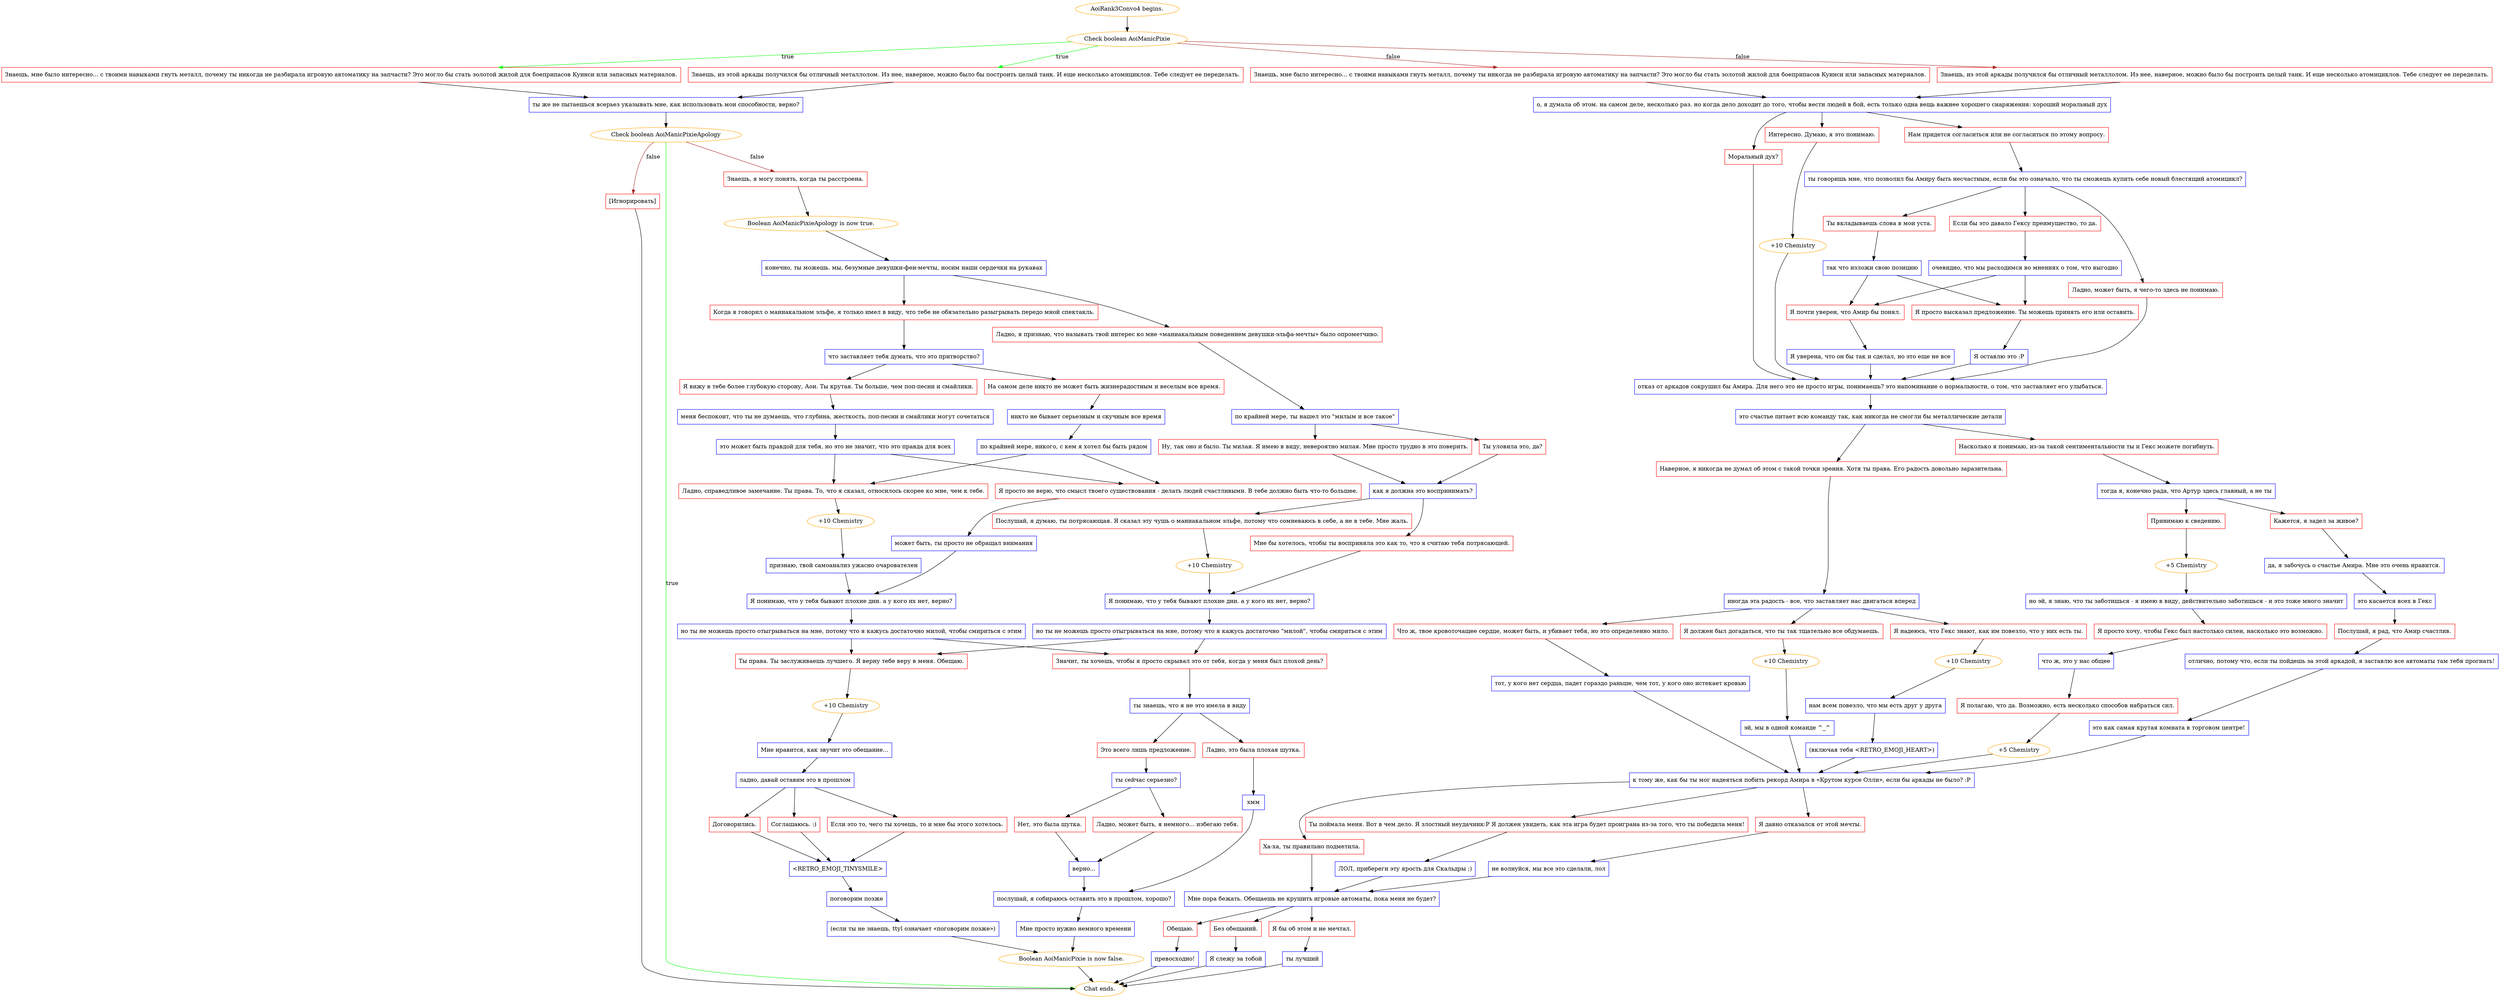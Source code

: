 digraph {
	"AoiRank3Convo4 begins." [color=orange];
		"AoiRank3Convo4 begins." -> j3883439251;
	j3883439251 [label="Check boolean AoiManicPixie",color=orange];
		j3883439251 -> j2281970516 [label=true,color=green];
		j3883439251 -> j2530342315 [label=true,color=green];
		j3883439251 -> j1448913249 [label=false,color=brown];
		j3883439251 -> j2191890198 [label=false,color=brown];
	j2281970516 [label="Знаешь, мне было интересно... с твоими навыками гнуть металл, почему ты никогда не разбирала игровую автоматику на запчасти? Это могло бы стать золотой жилой для боеприпасов Куинси или запасных материалов.",shape=box,color=red];
		j2281970516 -> j3828322403;
	j2530342315 [label="Знаешь, из этой аркады получился бы отличный металлолом. Из нее, наверное, можно было бы построить целый танк. И еще несколько атомициклов. Тебе следует ее переделать.",shape=box,color=red];
		j2530342315 -> j3828322403;
	j1448913249 [label="Знаешь, мне было интересно... с твоими навыками гнуть металл, почему ты никогда не разбирала игровую автоматику на запчасти? Это могло бы стать золотой жилой для боеприпасов Куинси или запасных материалов.",shape=box,color=red];
		j1448913249 -> j1575826339;
	j2191890198 [label="Знаешь, из этой аркады получился бы отличный металлолом. Из нее, наверное, можно было бы построить целый танк. И еще несколько атомициклов. Тебе следует ее переделать.",shape=box,color=red];
		j2191890198 -> j1575826339;
	j3828322403 [label="ты же не пытаешься всерьез указывать мне, как использовать мои способности, верно?",shape=box,color=blue];
		j3828322403 -> j1910625347;
	j1575826339 [label="о, я думала об этом. на самом деле, несколько раз. но когда дело доходит до того, чтобы вести людей в бой, есть только одна вещь важнее хорошего снаряжения: хороший моральный дух",shape=box,color=blue];
		j1575826339 -> j3621135111;
		j1575826339 -> j3796746731;
		j1575826339 -> j1765367981;
	j1910625347 [label="Check boolean AoiManicPixieApology",color=orange];
		j1910625347 -> "Chat ends." [label=true,color=green];
		j1910625347 -> j3940059267 [label=false,color=brown];
		j1910625347 -> j3432236701 [label=false,color=brown];
	j3621135111 [label="Моральный дух?",shape=box,color=red];
		j3621135111 -> j183942111;
	j3796746731 [label="Интересно. Думаю, я это понимаю.",shape=box,color=red];
		j3796746731 -> j529133376;
	j1765367981 [label="Нам придется согласиться или не согласиться по этому вопросу.",shape=box,color=red];
		j1765367981 -> j835650361;
	"Chat ends." [color=orange];
	j3940059267 [label="Знаешь, я могу понять, когда ты расстроена.",shape=box,color=red];
		j3940059267 -> j2136087115;
	j3432236701 [label="[Игнорировать]",shape=box,color=red];
		j3432236701 -> "Chat ends.";
	j183942111 [label="отказ от аркадов сокрушил бы Амира. Для него это не просто игры, понимаешь? это напоминание о нормальности, о том, что заставляет его улыбаться.",shape=box,color=blue];
		j183942111 -> j3825005758;
	j529133376 [label="+10 Chemistry",color=orange];
		j529133376 -> j183942111;
	j835650361 [label="ты говоришь мне, что позволил бы Амиру быть несчастным, если бы это означало, что ты сможешь купить себе новый блестящий атомицикл?",shape=box,color=blue];
		j835650361 -> j707473694;
		j835650361 -> j2679792531;
		j835650361 -> j3254204913;
	j2136087115 [label="Boolean AoiManicPixieApology is now true.",color=orange];
		j2136087115 -> j2866785519;
	j3825005758 [label="это счастье питает всю команду так, как никогда не смогли бы металлические детали",shape=box,color=blue];
		j3825005758 -> j605774838;
		j3825005758 -> j734891380;
	j707473694 [label="Если бы это давало Гексу преимущество, то да.",shape=box,color=red];
		j707473694 -> j3674427906;
	j2679792531 [label="Ты вкладываешь слова в мои уста.",shape=box,color=red];
		j2679792531 -> j1783090457;
	j3254204913 [label="Ладно, может быть, я чего-то здесь не понимаю.",shape=box,color=red];
		j3254204913 -> j183942111;
	j2866785519 [label="конечно, ты можешь. мы, безумные девушки-феи-мечты, носим наши сердечки на рукавах",shape=box,color=blue];
		j2866785519 -> j2480130512;
		j2866785519 -> j2374999783;
	j605774838 [label="Наверное, я никогда не думал об этом с такой точки зрения. Хотя ты права. Его радость довольно заразительна.",shape=box,color=red];
		j605774838 -> j3496929899;
	j734891380 [label="Насколько я понимаю, из-за такой сентиментальности ты и Гекс можете погибнуть.",shape=box,color=red];
		j734891380 -> j484015496;
	j3674427906 [label="очевидно, что мы расходимся во мнениях о том, что выгодно",shape=box,color=blue];
		j3674427906 -> j1144221675;
		j3674427906 -> j3023297278;
	j1783090457 [label="так что изложи свою позицию",shape=box,color=blue];
		j1783090457 -> j1144221675;
		j1783090457 -> j3023297278;
	j2480130512 [label="Ладно, я признаю, что называть твой интерес ко мне «маниакальным поведением девушки-эльфа-мечты» было опрометчиво.",shape=box,color=red];
		j2480130512 -> j3386510106;
	j2374999783 [label="Когда я говорил о маниакальном эльфе, я только имел в виду, что тебе не обязательно разыгрывать передо мной спектакль.",shape=box,color=red];
		j2374999783 -> j521353097;
	j3496929899 [label="иногда эта радость - все, что заставляет нас двигаться вперед",shape=box,color=blue];
		j3496929899 -> j938916417;
		j3496929899 -> j4189859724;
		j3496929899 -> j1754171898;
	j484015496 [label="тогда я, конечно рада, что Артур здесь главный, а не ты",shape=box,color=blue];
		j484015496 -> j2741884373;
		j484015496 -> j2758097887;
	j1144221675 [label="Я просто высказал предложение. Ты можешь принять его или оставить.",shape=box,color=red];
		j1144221675 -> j4282275486;
	j3023297278 [label="Я почти уверен, что Амир бы понял.",shape=box,color=red];
		j3023297278 -> j1636877950;
	j3386510106 [label="по крайней мере, ты нашел это \"милым и все такое\"",shape=box,color=blue];
		j3386510106 -> j3980089842;
		j3386510106 -> j2361324166;
	j521353097 [label="что заставляет тебя думать, что это притворство?",shape=box,color=blue];
		j521353097 -> j18726131;
		j521353097 -> j3804546893;
	j938916417 [label="Я должен был догадаться, что ты так тщательно все обдумаешь.",shape=box,color=red];
		j938916417 -> j410317726;
	j4189859724 [label="Я надеюсь, что Гекс знают, как им повезло, что у них есть ты.",shape=box,color=red];
		j4189859724 -> j3020761981;
	j1754171898 [label="Что ж, твое кровоточащее сердце, может быть, и убивает тебя, но это определенно мило.",shape=box,color=red];
		j1754171898 -> j2110615037;
	j2741884373 [label="Принимаю к сведению.",shape=box,color=red];
		j2741884373 -> j2642354978;
	j2758097887 [label="Кажется, я задел за живое?",shape=box,color=red];
		j2758097887 -> j416621854;
	j4282275486 [label="Я оставлю это :P",shape=box,color=blue];
		j4282275486 -> j183942111;
	j1636877950 [label="Я уверена, что он бы так и сделал, но это еще не все",shape=box,color=blue];
		j1636877950 -> j183942111;
	j3980089842 [label="Ну, так оно и было. Ты милая. Я имею в виду, невероятно милая. Мне просто трудно в это поверить.",shape=box,color=red];
		j3980089842 -> j1776980943;
	j2361324166 [label="Ты уловила это, да?",shape=box,color=red];
		j2361324166 -> j1776980943;
	j18726131 [label="На самом деле никто не может быть жизнерадостным и веселым все время.",shape=box,color=red];
		j18726131 -> j2975140737;
	j3804546893 [label="Я вижу в тебе более глубокую сторону, Аои. Ты крутая. Ты больше, чем поп-песни и смайлики.",shape=box,color=red];
		j3804546893 -> j3574347278;
	j410317726 [label="+10 Chemistry",color=orange];
		j410317726 -> j3664028404;
	j3020761981 [label="+10 Chemistry",color=orange];
		j3020761981 -> j1914124491;
	j2110615037 [label="тот, у кого нет сердца, падет гораздо раньше, чем тот, у кого оно истекает кровью",shape=box,color=blue];
		j2110615037 -> j1032851898;
	j2642354978 [label="+5 Chemistry",color=orange];
		j2642354978 -> j3077700341;
	j416621854 [label="да, я забочусь о счастье Амира. Мне это очень нравится.",shape=box,color=blue];
		j416621854 -> j1295712673;
	j1776980943 [label="как я должна это воспринимать?",shape=box,color=blue];
		j1776980943 -> j2306305924;
		j1776980943 -> j2377950975;
	j2975140737 [label="никто не бывает серьезным и скучным все время",shape=box,color=blue];
		j2975140737 -> j3099038496;
	j3574347278 [label="меня беспокоит, что ты не думаешь, что глубина, жесткость, поп-песни и смайлики могут сочетаться",shape=box,color=blue];
		j3574347278 -> j2405418457;
	j3664028404 [label="эй, мы в одной команде ^_^",shape=box,color=blue];
		j3664028404 -> j1032851898;
	j1914124491 [label="нам всем повезло, что мы есть друг у друга",shape=box,color=blue];
		j1914124491 -> j1750894070;
	j1032851898 [label="к тому же, как бы ты мог надеяться побить рекорд Амира в «Крутом курсе Олли», если бы аркады не было? :P",shape=box,color=blue];
		j1032851898 -> j1854616318;
		j1032851898 -> j2484869940;
		j1032851898 -> j3578810069;
	j3077700341 [label="но эй, я знаю, что ты заботишься - я имею в виду, действительно заботишься - и это тоже много значит",shape=box,color=blue];
		j3077700341 -> j247848023;
	j1295712673 [label="это касается всех в Гекс",shape=box,color=blue];
		j1295712673 -> j1977331667;
	j2306305924 [label="Послушай, я думаю, ты потрясающая. Я сказал эту чушь о маниакальном эльфе, потому что сомневаюсь в себе, а не в тебе. Мне жаль.",shape=box,color=red];
		j2306305924 -> j1085463517;
	j2377950975 [label="Мне бы хотелось, чтобы ты восприняла это как то, что я считаю тебя потрясающей.",shape=box,color=red];
		j2377950975 -> j124359848;
	j3099038496 [label="по крайней мере, никого, с кем я хотел бы быть рядом",shape=box,color=blue];
		j3099038496 -> j2595775363;
		j3099038496 -> j1166248983;
	j2405418457 [label="это может быть правдой для тебя, но это не значит, что это правда для всех",shape=box,color=blue];
		j2405418457 -> j1166248983;
		j2405418457 -> j2595775363;
	j1750894070 [label="(включая тебя <RETRO_EMOJI_HEART>)",shape=box,color=blue];
		j1750894070 -> j1032851898;
	j1854616318 [label="Ты поймала меня. Вот в чем дело. Я злостный неудачник:P Я должен увидеть, как эта игра будет проиграна из-за того, что ты победила меня!",shape=box,color=red];
		j1854616318 -> j3068301022;
	j2484869940 [label="Ха-ха, ты правильно подметила.",shape=box,color=red];
		j2484869940 -> j4283929330;
	j3578810069 [label="Я давно отказался от этой мечты.",shape=box,color=red];
		j3578810069 -> j3073474906;
	j247848023 [label="Я просто хочу, чтобы Гекс был настолько силен, насколько это возможно.",shape=box,color=red];
		j247848023 -> j3189290837;
	j1977331667 [label="Послушай, я рад, что Амир счастлив.",shape=box,color=red];
		j1977331667 -> j2633741235;
	j1085463517 [label="+10 Chemistry",color=orange];
		j1085463517 -> j124359848;
	j124359848 [label="Я понимаю, что у тебя бывают плохие дни. а у кого их нет, верно?",shape=box,color=blue];
		j124359848 -> j1208211552;
	j2595775363 [label="Я просто не верю, что смысл твоего существования - делать людей счастливыми. В тебе должно быть что-то большее.",shape=box,color=red];
		j2595775363 -> j41538578;
	j1166248983 [label="Ладно, справедливое замечание. Ты права. То, что я сказал, относилось скорее ко мне, чем к тебе.",shape=box,color=red];
		j1166248983 -> j2040677143;
	j3068301022 [label="ЛОЛ, прибереги эту ярость для Скальдры ;)",shape=box,color=blue];
		j3068301022 -> j4283929330;
	j4283929330 [label="Мне пора бежать. Обещаешь не крушить игровые автоматы, пока меня не будет?",shape=box,color=blue];
		j4283929330 -> j3723351797;
		j4283929330 -> j2481148473;
		j4283929330 -> j1230805918;
	j3073474906 [label="не волнуйся, мы все это сделали, лол",shape=box,color=blue];
		j3073474906 -> j4283929330;
	j3189290837 [label="что ж, это у нас общее",shape=box,color=blue];
		j3189290837 -> j2915331993;
	j2633741235 [label="отлично, потому что, если ты пойдешь за этой аркадой, я заставлю все автоматы там тебя прогнать!",shape=box,color=blue];
		j2633741235 -> j3702832781;
	j1208211552 [label="но ты не можешь просто отыгрываться на мне, потому что я кажусь достаточно \"милой\", чтобы смириться с этим",shape=box,color=blue];
		j1208211552 -> j3824079132;
		j1208211552 -> j4030328620;
	j41538578 [label="может быть, ты просто не обращал внимания",shape=box,color=blue];
		j41538578 -> j2388546720;
	j2040677143 [label="+10 Chemistry",color=orange];
		j2040677143 -> j2902171551;
	j3723351797 [label="Обещаю.",shape=box,color=red];
		j3723351797 -> j3360713736;
	j2481148473 [label="Без обещаний.",shape=box,color=red];
		j2481148473 -> j2781405430;
	j1230805918 [label="Я бы об этом и не мечтал.",shape=box,color=red];
		j1230805918 -> j513930037;
	j2915331993 [label="Я полагаю, что да. Возможно, есть несколько способов набраться сил.",shape=box,color=red];
		j2915331993 -> j25175378;
	j3702832781 [label="это как самая крутая комната в торговом центре!",shape=box,color=blue];
		j3702832781 -> j1032851898;
	j3824079132 [label="Ты права. Ты заслуживаешь лучшего. Я верну тебе веру в меня. Обещаю.",shape=box,color=red];
		j3824079132 -> j233756285;
	j4030328620 [label="Значит, ты хочешь, чтобы я просто скрывал это от тебя, когда у меня был плохой день?",shape=box,color=red];
		j4030328620 -> j3157547299;
	j2388546720 [label="Я понимаю, что у тебя бывают плохие дни. а у кого их нет, верно?",shape=box,color=blue];
		j2388546720 -> j687719837;
	j2902171551 [label="признаю, твой самоанализ ужасно очарователен",shape=box,color=blue];
		j2902171551 -> j2388546720;
	j3360713736 [label="превосходно!",shape=box,color=blue];
		j3360713736 -> "Chat ends.";
	j2781405430 [label="Я слежу за тобой",shape=box,color=blue];
		j2781405430 -> "Chat ends.";
	j513930037 [label="ты лучший",shape=box,color=blue];
		j513930037 -> "Chat ends.";
	j25175378 [label="+5 Chemistry",color=orange];
		j25175378 -> j1032851898;
	j233756285 [label="+10 Chemistry",color=orange];
		j233756285 -> j3022932777;
	j3157547299 [label="ты знаешь, что я не это имела в виду",shape=box,color=blue];
		j3157547299 -> j2230090251;
		j3157547299 -> j4241338743;
	j687719837 [label="но ты не можешь просто отыгрываться на мне, потому что я кажусь достаточно милой, чтобы смириться с этим",shape=box,color=blue];
		j687719837 -> j3824079132;
		j687719837 -> j4030328620;
	j3022932777 [label="Мне нравится, как звучит это обещание...",shape=box,color=blue];
		j3022932777 -> j3863437565;
	j2230090251 [label="Это всего лишь предложение.",shape=box,color=red];
		j2230090251 -> j441903817;
	j4241338743 [label="Ладно, это была плохая шутка.",shape=box,color=red];
		j4241338743 -> j234295228;
	j3863437565 [label="ладно, давай оставим это в прошлом",shape=box,color=blue];
		j3863437565 -> j916209235;
		j3863437565 -> j445252168;
		j3863437565 -> j1706969485;
	j441903817 [label="ты сейчас серьезно?",shape=box,color=blue];
		j441903817 -> j401762078;
		j441903817 -> j1108096142;
	j234295228 [label="хмм",shape=box,color=blue];
		j234295228 -> j194269674;
	j916209235 [label="Договорились.",shape=box,color=red];
		j916209235 -> j947172707;
	j445252168 [label="Соглашаюсь. :)",shape=box,color=red];
		j445252168 -> j947172707;
	j1706969485 [label="Если это то, чего ты хочешь, то и мне бы этого хотелось.",shape=box,color=red];
		j1706969485 -> j947172707;
	j401762078 [label="Ладно, может быть, я немного... избегаю тебя.",shape=box,color=red];
		j401762078 -> j3301705365;
	j1108096142 [label="Нет, это была шутка.",shape=box,color=red];
		j1108096142 -> j3301705365;
	j194269674 [label="послушай, я собираюсь оставить это в прошлом, хорошо?",shape=box,color=blue];
		j194269674 -> j2170117060;
	j947172707 [label="<RETRO_EMOJI_TINYSMILE>",shape=box,color=blue];
		j947172707 -> j869934347;
	j3301705365 [label="верно...",shape=box,color=blue];
		j3301705365 -> j194269674;
	j2170117060 [label="Мне просто нужно немного времени",shape=box,color=blue];
		j2170117060 -> j4025535607;
	j869934347 [label="поговорим позже",shape=box,color=blue];
		j869934347 -> j284836817;
	j4025535607 [label="Boolean AoiManicPixie is now false.",color=orange];
		j4025535607 -> "Chat ends.";
	j284836817 [label="(если ты не знаешь, ttyl означает «поговорим позже»)",shape=box,color=blue];
		j284836817 -> j4025535607;
}